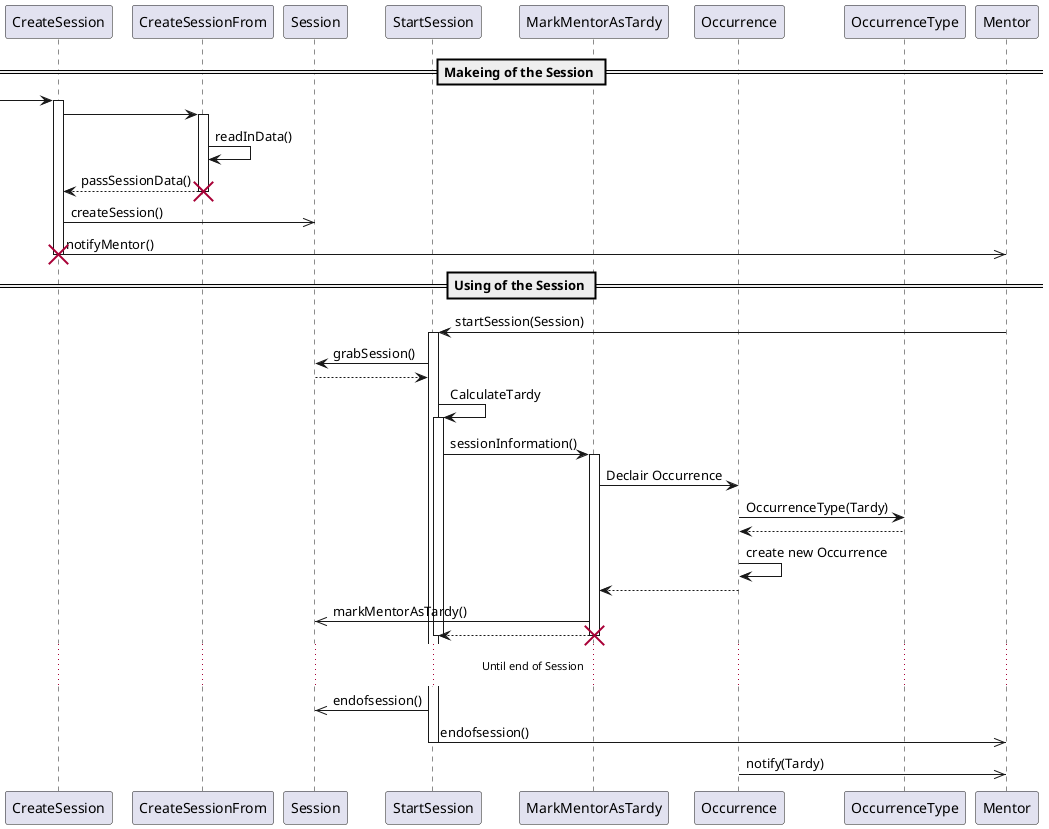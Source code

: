 @startuml
participant StartSession order 4 
participant MarkMentorAsTardy order 5
participant Occurrence order 6
participant Mentor order 8
participant Session order 3
participant CreateSession order 1
participant CreateSessionFrom order 2
participant OccurrenceType order 7

== Makeing of the Session ==
-> CreateSession
activate CreateSession
CreateSession -> CreateSessionFrom: 
activate CreateSessionFrom
CreateSessionFrom -> CreateSessionFrom: readInData()
CreateSessionFrom --> CreateSession: passSessionData()
destroy CreateSessionFrom
CreateSession ->> Session: createSession()
CreateSession ->> Mentor: notifyMentor()
destroy CreateSession
== Using of the Session ==

Mentor->StartSession: startSession(Session)
activate StartSession
StartSession -> Session: grabSession()
Session --> StartSession
StartSession -> StartSession: CalculateTardy
activate StartSession
StartSession -> MarkMentorAsTardy: sessionInformation()
activate MarkMentorAsTardy
MarkMentorAsTardy -> Occurrence: Declair Occurrence
Occurrence -> OccurrenceType: OccurrenceType(Tardy)
OccurrenceType --> Occurrence
Occurrence -> Occurrence: create new Occurrence
Occurrence --> MarkMentorAsTardy
MarkMentorAsTardy ->> Session: markMentorAsTardy()
MarkMentorAsTardy --> StartSession
destroy MarkMentorAsTardy
deactivate StartSession
... Until end of Session ...
StartSession ->> Session: endofsession() 
StartSession ->> Mentor: endofsession()
deactivate StartSession
Occurrence ->> Mentor: notify(Tardy)

@enduml

/'
@startuml
actor Mentor
participant "Start Session" as start
participant "Mark Mentor as Tardy" as tardy
participant "Report Occurrence" as report
'participant "Mark Mentor as Absent" as absent
'actor "Absence Timer" as timer

'alt Mentor Starts

    Mentor -> start: Start()
    start -> start: t = startTime()
    start -> start: delT = (t - session start time)
    
    opt delT > 0
        start -> tardy: send mentor and delT
        tardy -> tardy: determine interval
        
        /'loop number of intervals
            opt low current interval <= delT <= high current interval
            tardy -> tardy: interval is valid
            
            end
        end                                      add comment brake ->
        opt interval is valid
            tardy -> tardy: create report
            tardy -> report: send report data
            report -> report: submit Report
            report --> tardy 
        end
        tardy --> start
    end
    
/'else Absence Timer activates  
    
    timer -> absent: end of sesson occurres
    absent -> report: send report data
    report -> report: submit Report to Admin
end                                              add comment brake ->
    start --> Mentor
@enduml

'/
